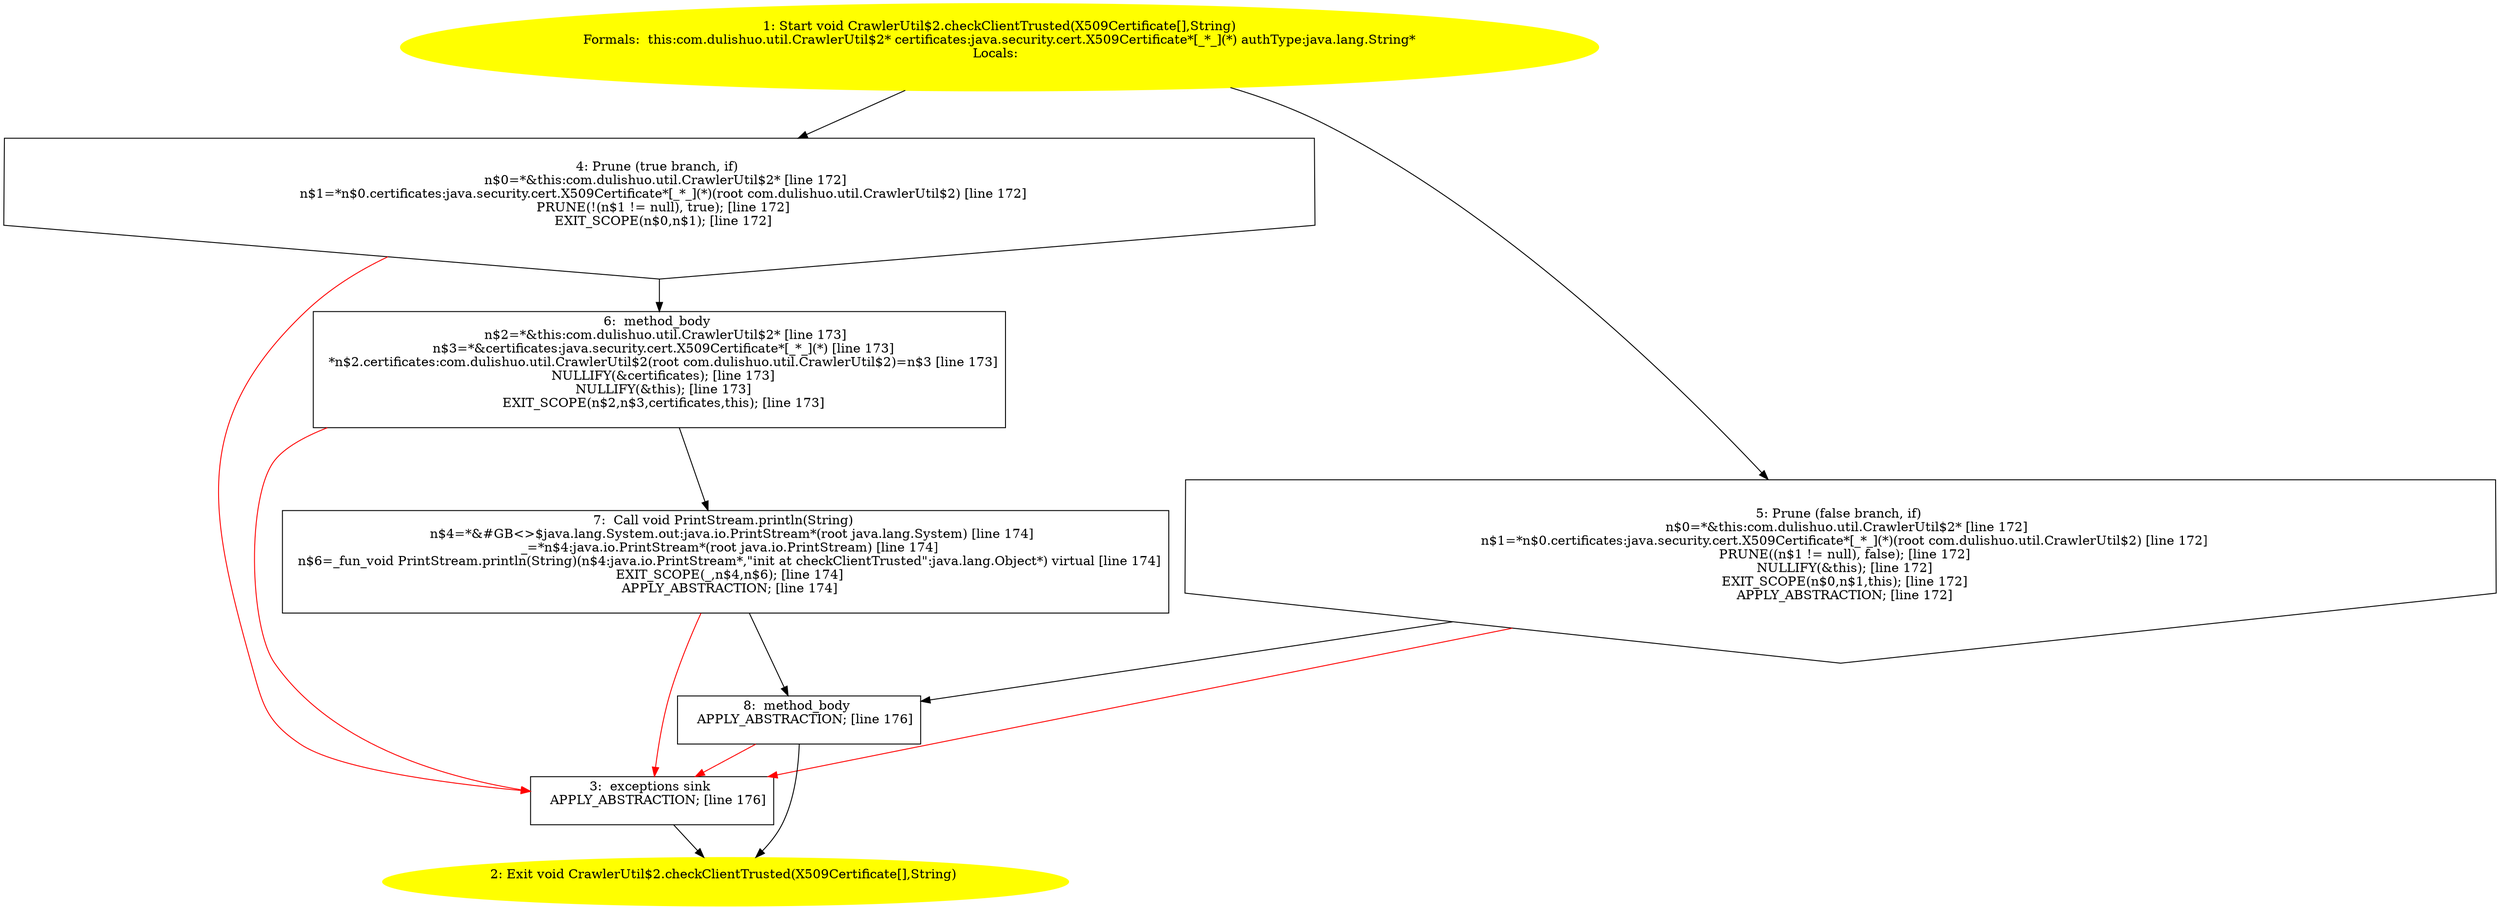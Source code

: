 /* @generated */
digraph cfg {
"com.dulishuo.util.CrawlerUtil$2.checkClientTrusted(java.security.cert.X509Certificate[],java.lang.St.86eebf44178834d4b149528c9ce4724d_1" [label="1: Start void CrawlerUtil$2.checkClientTrusted(X509Certificate[],String)\nFormals:  this:com.dulishuo.util.CrawlerUtil$2* certificates:java.security.cert.X509Certificate*[_*_](*) authType:java.lang.String*\nLocals:  \n  " color=yellow style=filled]
	

	 "com.dulishuo.util.CrawlerUtil$2.checkClientTrusted(java.security.cert.X509Certificate[],java.lang.St.86eebf44178834d4b149528c9ce4724d_1" -> "com.dulishuo.util.CrawlerUtil$2.checkClientTrusted(java.security.cert.X509Certificate[],java.lang.St.86eebf44178834d4b149528c9ce4724d_4" ;
	 "com.dulishuo.util.CrawlerUtil$2.checkClientTrusted(java.security.cert.X509Certificate[],java.lang.St.86eebf44178834d4b149528c9ce4724d_1" -> "com.dulishuo.util.CrawlerUtil$2.checkClientTrusted(java.security.cert.X509Certificate[],java.lang.St.86eebf44178834d4b149528c9ce4724d_5" ;
"com.dulishuo.util.CrawlerUtil$2.checkClientTrusted(java.security.cert.X509Certificate[],java.lang.St.86eebf44178834d4b149528c9ce4724d_2" [label="2: Exit void CrawlerUtil$2.checkClientTrusted(X509Certificate[],String) \n  " color=yellow style=filled]
	

"com.dulishuo.util.CrawlerUtil$2.checkClientTrusted(java.security.cert.X509Certificate[],java.lang.St.86eebf44178834d4b149528c9ce4724d_3" [label="3:  exceptions sink \n   APPLY_ABSTRACTION; [line 176]\n " shape="box"]
	

	 "com.dulishuo.util.CrawlerUtil$2.checkClientTrusted(java.security.cert.X509Certificate[],java.lang.St.86eebf44178834d4b149528c9ce4724d_3" -> "com.dulishuo.util.CrawlerUtil$2.checkClientTrusted(java.security.cert.X509Certificate[],java.lang.St.86eebf44178834d4b149528c9ce4724d_2" ;
"com.dulishuo.util.CrawlerUtil$2.checkClientTrusted(java.security.cert.X509Certificate[],java.lang.St.86eebf44178834d4b149528c9ce4724d_4" [label="4: Prune (true branch, if) \n   n$0=*&this:com.dulishuo.util.CrawlerUtil$2* [line 172]\n  n$1=*n$0.certificates:java.security.cert.X509Certificate*[_*_](*)(root com.dulishuo.util.CrawlerUtil$2) [line 172]\n  PRUNE(!(n$1 != null), true); [line 172]\n  EXIT_SCOPE(n$0,n$1); [line 172]\n " shape="invhouse"]
	

	 "com.dulishuo.util.CrawlerUtil$2.checkClientTrusted(java.security.cert.X509Certificate[],java.lang.St.86eebf44178834d4b149528c9ce4724d_4" -> "com.dulishuo.util.CrawlerUtil$2.checkClientTrusted(java.security.cert.X509Certificate[],java.lang.St.86eebf44178834d4b149528c9ce4724d_6" ;
	 "com.dulishuo.util.CrawlerUtil$2.checkClientTrusted(java.security.cert.X509Certificate[],java.lang.St.86eebf44178834d4b149528c9ce4724d_4" -> "com.dulishuo.util.CrawlerUtil$2.checkClientTrusted(java.security.cert.X509Certificate[],java.lang.St.86eebf44178834d4b149528c9ce4724d_3" [color="red" ];
"com.dulishuo.util.CrawlerUtil$2.checkClientTrusted(java.security.cert.X509Certificate[],java.lang.St.86eebf44178834d4b149528c9ce4724d_5" [label="5: Prune (false branch, if) \n   n$0=*&this:com.dulishuo.util.CrawlerUtil$2* [line 172]\n  n$1=*n$0.certificates:java.security.cert.X509Certificate*[_*_](*)(root com.dulishuo.util.CrawlerUtil$2) [line 172]\n  PRUNE((n$1 != null), false); [line 172]\n  NULLIFY(&this); [line 172]\n  EXIT_SCOPE(n$0,n$1,this); [line 172]\n  APPLY_ABSTRACTION; [line 172]\n " shape="invhouse"]
	

	 "com.dulishuo.util.CrawlerUtil$2.checkClientTrusted(java.security.cert.X509Certificate[],java.lang.St.86eebf44178834d4b149528c9ce4724d_5" -> "com.dulishuo.util.CrawlerUtil$2.checkClientTrusted(java.security.cert.X509Certificate[],java.lang.St.86eebf44178834d4b149528c9ce4724d_8" ;
	 "com.dulishuo.util.CrawlerUtil$2.checkClientTrusted(java.security.cert.X509Certificate[],java.lang.St.86eebf44178834d4b149528c9ce4724d_5" -> "com.dulishuo.util.CrawlerUtil$2.checkClientTrusted(java.security.cert.X509Certificate[],java.lang.St.86eebf44178834d4b149528c9ce4724d_3" [color="red" ];
"com.dulishuo.util.CrawlerUtil$2.checkClientTrusted(java.security.cert.X509Certificate[],java.lang.St.86eebf44178834d4b149528c9ce4724d_6" [label="6:  method_body \n   n$2=*&this:com.dulishuo.util.CrawlerUtil$2* [line 173]\n  n$3=*&certificates:java.security.cert.X509Certificate*[_*_](*) [line 173]\n  *n$2.certificates:com.dulishuo.util.CrawlerUtil$2(root com.dulishuo.util.CrawlerUtil$2)=n$3 [line 173]\n  NULLIFY(&certificates); [line 173]\n  NULLIFY(&this); [line 173]\n  EXIT_SCOPE(n$2,n$3,certificates,this); [line 173]\n " shape="box"]
	

	 "com.dulishuo.util.CrawlerUtil$2.checkClientTrusted(java.security.cert.X509Certificate[],java.lang.St.86eebf44178834d4b149528c9ce4724d_6" -> "com.dulishuo.util.CrawlerUtil$2.checkClientTrusted(java.security.cert.X509Certificate[],java.lang.St.86eebf44178834d4b149528c9ce4724d_7" ;
	 "com.dulishuo.util.CrawlerUtil$2.checkClientTrusted(java.security.cert.X509Certificate[],java.lang.St.86eebf44178834d4b149528c9ce4724d_6" -> "com.dulishuo.util.CrawlerUtil$2.checkClientTrusted(java.security.cert.X509Certificate[],java.lang.St.86eebf44178834d4b149528c9ce4724d_3" [color="red" ];
"com.dulishuo.util.CrawlerUtil$2.checkClientTrusted(java.security.cert.X509Certificate[],java.lang.St.86eebf44178834d4b149528c9ce4724d_7" [label="7:  Call void PrintStream.println(String) \n   n$4=*&#GB<>$java.lang.System.out:java.io.PrintStream*(root java.lang.System) [line 174]\n  _=*n$4:java.io.PrintStream*(root java.io.PrintStream) [line 174]\n  n$6=_fun_void PrintStream.println(String)(n$4:java.io.PrintStream*,\"init at checkClientTrusted\":java.lang.Object*) virtual [line 174]\n  EXIT_SCOPE(_,n$4,n$6); [line 174]\n  APPLY_ABSTRACTION; [line 174]\n " shape="box"]
	

	 "com.dulishuo.util.CrawlerUtil$2.checkClientTrusted(java.security.cert.X509Certificate[],java.lang.St.86eebf44178834d4b149528c9ce4724d_7" -> "com.dulishuo.util.CrawlerUtil$2.checkClientTrusted(java.security.cert.X509Certificate[],java.lang.St.86eebf44178834d4b149528c9ce4724d_8" ;
	 "com.dulishuo.util.CrawlerUtil$2.checkClientTrusted(java.security.cert.X509Certificate[],java.lang.St.86eebf44178834d4b149528c9ce4724d_7" -> "com.dulishuo.util.CrawlerUtil$2.checkClientTrusted(java.security.cert.X509Certificate[],java.lang.St.86eebf44178834d4b149528c9ce4724d_3" [color="red" ];
"com.dulishuo.util.CrawlerUtil$2.checkClientTrusted(java.security.cert.X509Certificate[],java.lang.St.86eebf44178834d4b149528c9ce4724d_8" [label="8:  method_body \n   APPLY_ABSTRACTION; [line 176]\n " shape="box"]
	

	 "com.dulishuo.util.CrawlerUtil$2.checkClientTrusted(java.security.cert.X509Certificate[],java.lang.St.86eebf44178834d4b149528c9ce4724d_8" -> "com.dulishuo.util.CrawlerUtil$2.checkClientTrusted(java.security.cert.X509Certificate[],java.lang.St.86eebf44178834d4b149528c9ce4724d_2" ;
	 "com.dulishuo.util.CrawlerUtil$2.checkClientTrusted(java.security.cert.X509Certificate[],java.lang.St.86eebf44178834d4b149528c9ce4724d_8" -> "com.dulishuo.util.CrawlerUtil$2.checkClientTrusted(java.security.cert.X509Certificate[],java.lang.St.86eebf44178834d4b149528c9ce4724d_3" [color="red" ];
}
